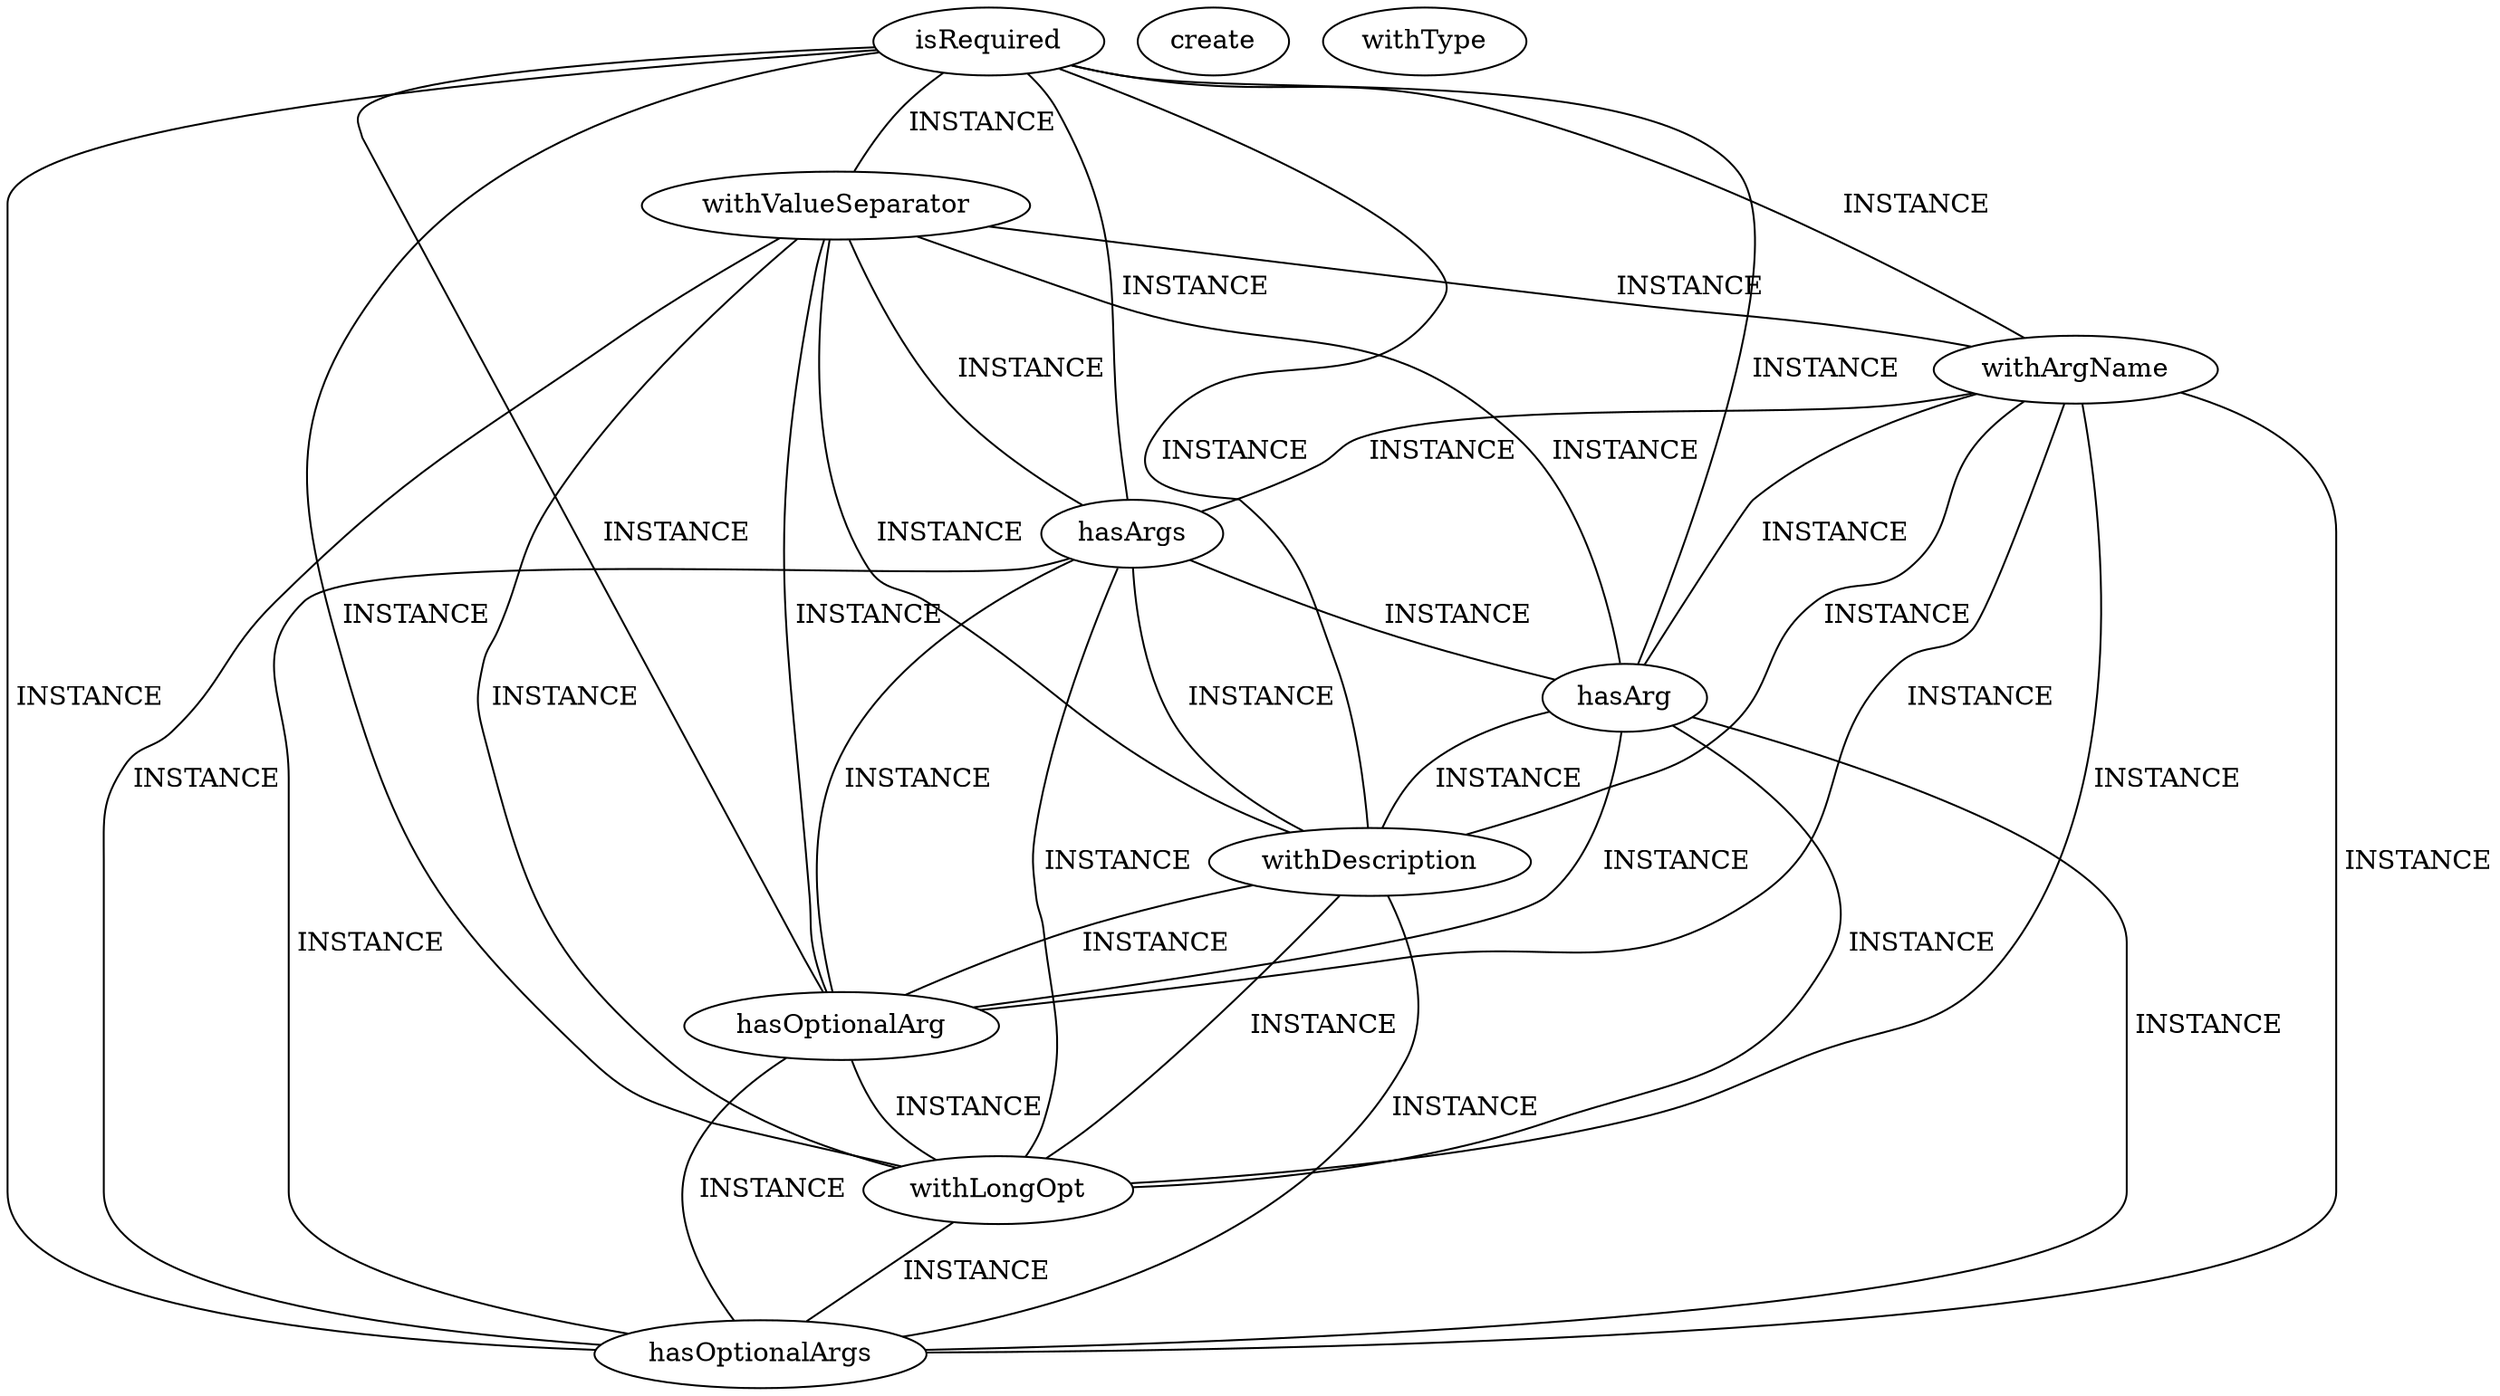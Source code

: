 digraph G {
isRequired;
withValueSeparator;
withArgName;
hasArgs;
hasArg;
create;
withDescription;
hasOptionalArg;
withLongOpt;
withType;
hasOptionalArgs;
isRequired -> withValueSeparator [label=" INSTANCE", dir=none];
isRequired -> withArgName [label=" INSTANCE", dir=none];
isRequired -> hasArgs [label=" INSTANCE", dir=none];
isRequired -> hasArg [label=" INSTANCE", dir=none];
isRequired -> withDescription [label=" INSTANCE", dir=none];
isRequired -> hasOptionalArg [label=" INSTANCE", dir=none];
isRequired -> withLongOpt [label=" INSTANCE", dir=none];
isRequired -> hasOptionalArgs [label=" INSTANCE", dir=none];
withValueSeparator -> withArgName [label=" INSTANCE", dir=none];
withValueSeparator -> hasArgs [label=" INSTANCE", dir=none];
withValueSeparator -> hasArg [label=" INSTANCE", dir=none];
withValueSeparator -> withDescription [label=" INSTANCE", dir=none];
withValueSeparator -> hasOptionalArg [label=" INSTANCE", dir=none];
withValueSeparator -> withLongOpt [label=" INSTANCE", dir=none];
withValueSeparator -> hasOptionalArgs [label=" INSTANCE", dir=none];
withArgName -> hasArgs [label=" INSTANCE", dir=none];
withArgName -> hasArg [label=" INSTANCE", dir=none];
withArgName -> withDescription [label=" INSTANCE", dir=none];
withArgName -> hasOptionalArg [label=" INSTANCE", dir=none];
withArgName -> withLongOpt [label=" INSTANCE", dir=none];
withArgName -> hasOptionalArgs [label=" INSTANCE", dir=none];
hasArgs -> hasArg [label=" INSTANCE", dir=none];
hasArgs -> withDescription [label=" INSTANCE", dir=none];
hasArgs -> hasOptionalArg [label=" INSTANCE", dir=none];
hasArgs -> withLongOpt [label=" INSTANCE", dir=none];
hasArgs -> hasOptionalArgs [label=" INSTANCE", dir=none];
hasArg -> withDescription [label=" INSTANCE", dir=none];
hasArg -> hasOptionalArg [label=" INSTANCE", dir=none];
hasArg -> withLongOpt [label=" INSTANCE", dir=none];
hasArg -> hasOptionalArgs [label=" INSTANCE", dir=none];
withDescription -> hasOptionalArg [label=" INSTANCE", dir=none];
withDescription -> withLongOpt [label=" INSTANCE", dir=none];
withDescription -> hasOptionalArgs [label=" INSTANCE", dir=none];
hasOptionalArg -> withLongOpt [label=" INSTANCE", dir=none];
hasOptionalArg -> hasOptionalArgs [label=" INSTANCE", dir=none];
withLongOpt -> hasOptionalArgs [label=" INSTANCE", dir=none];
}